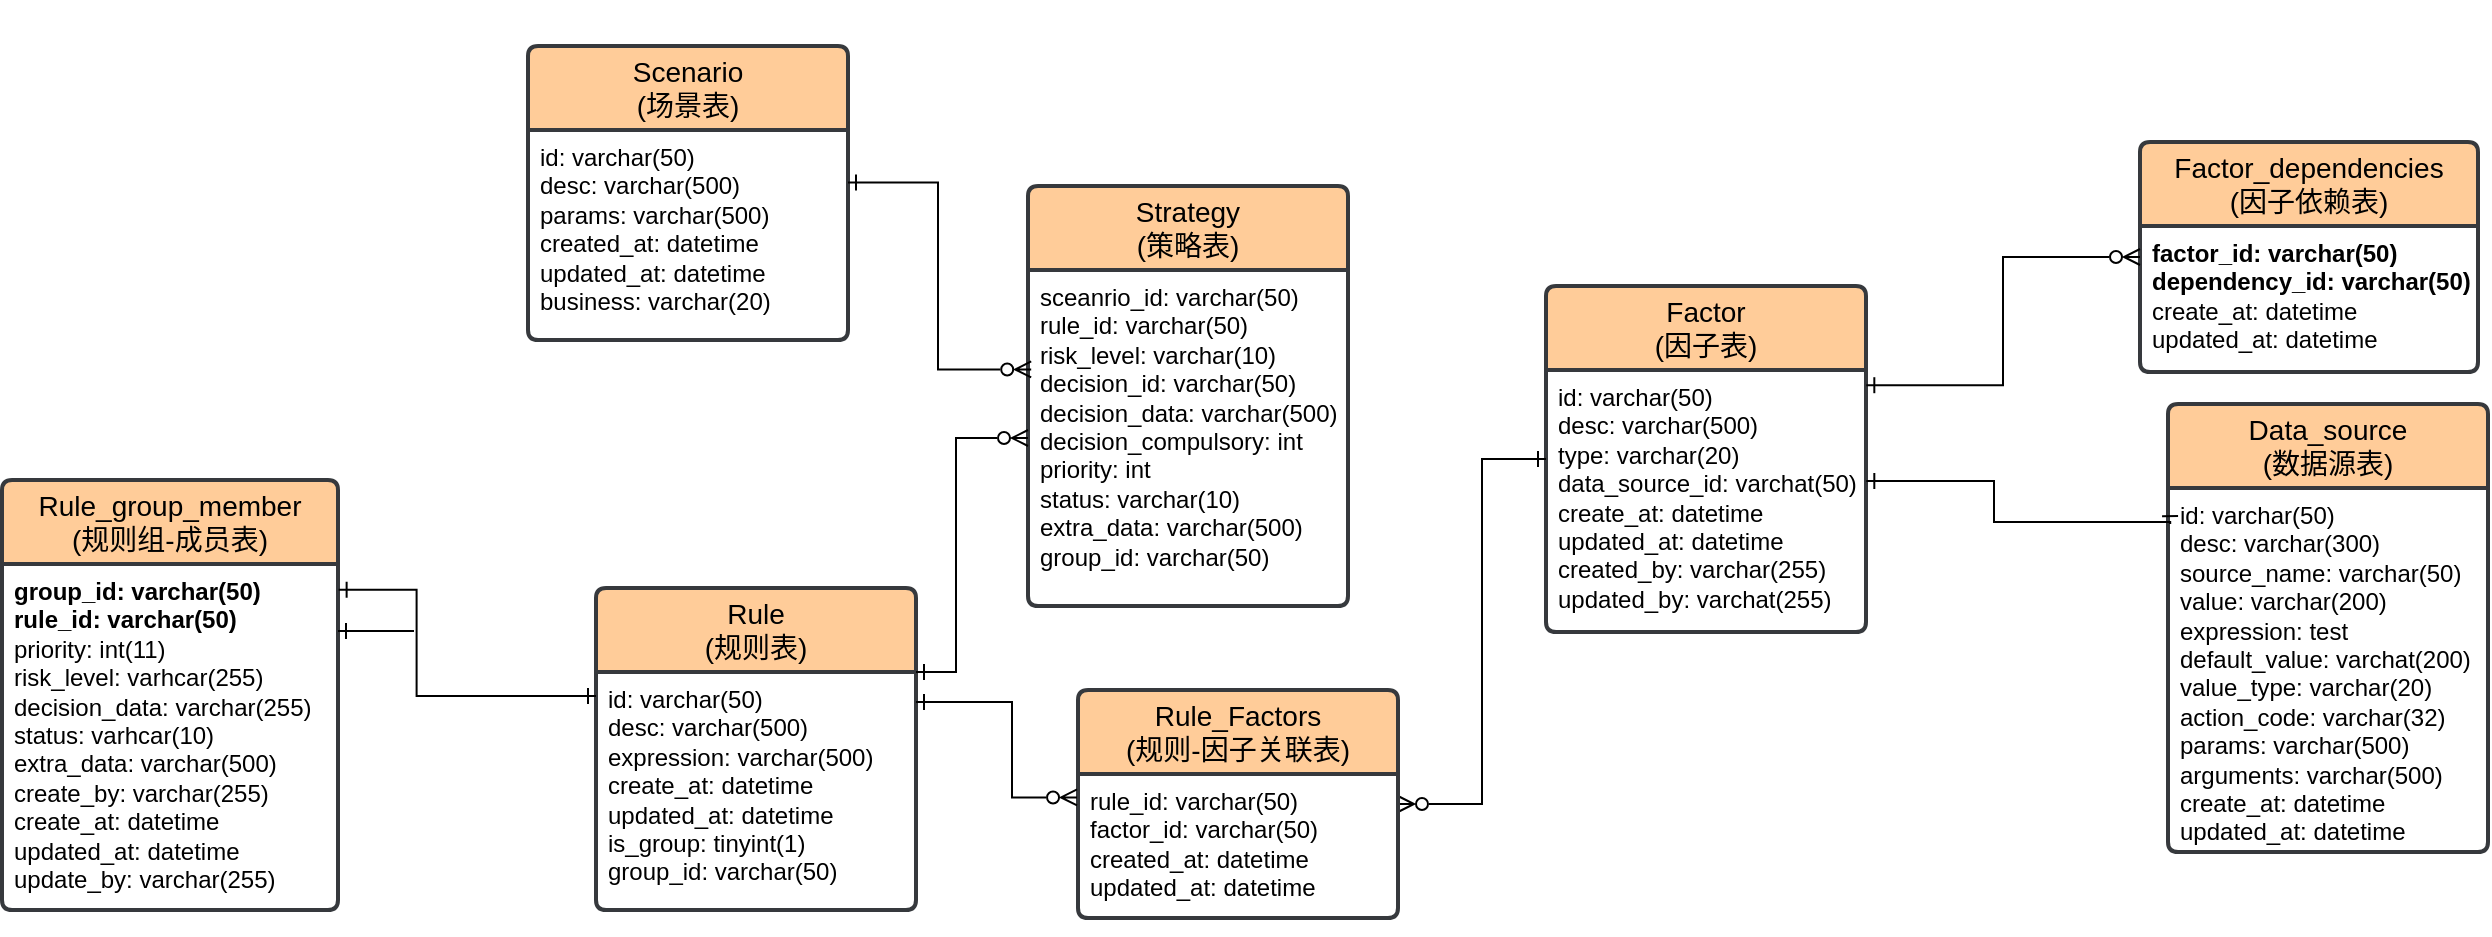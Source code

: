 <mxfile version="21.6.1" type="github">
  <diagram name="第 1 页" id="gqlzz-R-WFMuiXM72QfI">
    <mxGraphModel dx="2183" dy="907" grid="0" gridSize="10" guides="1" tooltips="1" connect="1" arrows="1" fold="1" page="0" pageScale="1" pageWidth="850" pageHeight="1100" background="#ffffff" math="0" shadow="0">
      <root>
        <mxCell id="0" />
        <mxCell id="1" parent="0" />
        <mxCell id="dFRczdNArqewzlgpAhdN-1" value="Rule&lt;br&gt;(规则表)" style="swimlane;childLayout=stackLayout;horizontal=1;startSize=42;horizontalStack=0;rounded=1;fontSize=14;fontStyle=0;strokeWidth=2;resizeParent=0;resizeLast=1;shadow=0;dashed=0;align=center;arcSize=4;whiteSpace=wrap;html=1;fillColor=#ffcc99;strokeColor=#36393d;" parent="1" vertex="1">
          <mxGeometry x="-339" y="325" width="160" height="161" as="geometry">
            <mxRectangle x="42" y="189" width="64" height="42" as="alternateBounds" />
          </mxGeometry>
        </mxCell>
        <mxCell id="dFRczdNArqewzlgpAhdN-2" value="id: varchar(50)&lt;br&gt;desc: varchar(500)&lt;br&gt;expression: varchar(500)&lt;br&gt;create_at: datetime&lt;br&gt;updated_at: datetime&lt;br&gt;is_group: tinyint(1)&lt;br&gt;group_id: varchar(50)" style="align=left;strokeColor=none;fillColor=none;spacingLeft=4;fontSize=12;verticalAlign=top;resizable=0;rotatable=0;part=1;html=1;" parent="dFRczdNArqewzlgpAhdN-1" vertex="1">
          <mxGeometry y="42" width="160" height="119" as="geometry" />
        </mxCell>
        <mxCell id="dFRczdNArqewzlgpAhdN-3" style="edgeStyle=orthogonalEdgeStyle;rounded=0;orthogonalLoop=1;jettySize=auto;html=1;exitX=0.5;exitY=1;exitDx=0;exitDy=0;" parent="dFRczdNArqewzlgpAhdN-1" source="dFRczdNArqewzlgpAhdN-2" target="dFRczdNArqewzlgpAhdN-2" edge="1">
          <mxGeometry relative="1" as="geometry" />
        </mxCell>
        <mxCell id="dFRczdNArqewzlgpAhdN-4" value="Scenario&lt;br&gt;(场景表)" style="swimlane;childLayout=stackLayout;horizontal=1;startSize=42;horizontalStack=0;rounded=1;fontSize=14;fontStyle=0;strokeWidth=2;resizeParent=0;resizeLast=1;shadow=0;dashed=0;align=center;arcSize=4;whiteSpace=wrap;html=1;fillColor=#ffcc99;strokeColor=#36393d;" parent="1" vertex="1">
          <mxGeometry x="-373" y="54" width="160" height="147" as="geometry" />
        </mxCell>
        <mxCell id="dFRczdNArqewzlgpAhdN-5" value="id: varchar(50)&lt;br&gt;desc: varchar(500)&lt;br&gt;params: varchar(500)&lt;br&gt;created_at: datetime&lt;br&gt;updated_at: datetime&lt;br&gt;business: varchar(20)" style="align=left;strokeColor=none;fillColor=none;spacingLeft=4;fontSize=12;verticalAlign=top;resizable=0;rotatable=0;part=1;html=1;" parent="dFRczdNArqewzlgpAhdN-4" vertex="1">
          <mxGeometry y="42" width="160" height="105" as="geometry" />
        </mxCell>
        <mxCell id="dFRczdNArqewzlgpAhdN-6" style="edgeStyle=orthogonalEdgeStyle;rounded=0;orthogonalLoop=1;jettySize=auto;html=1;exitX=0.5;exitY=1;exitDx=0;exitDy=0;" parent="dFRczdNArqewzlgpAhdN-4" source="dFRczdNArqewzlgpAhdN-5" target="dFRczdNArqewzlgpAhdN-5" edge="1">
          <mxGeometry relative="1" as="geometry" />
        </mxCell>
        <mxCell id="dFRczdNArqewzlgpAhdN-7" value="Factor&lt;br&gt;(因子表)" style="swimlane;childLayout=stackLayout;horizontal=1;startSize=42;horizontalStack=0;rounded=1;fontSize=14;fontStyle=0;strokeWidth=2;resizeParent=0;resizeLast=1;shadow=0;dashed=0;align=center;arcSize=4;whiteSpace=wrap;html=1;fillColor=#ffcc99;strokeColor=#36393d;" parent="1" vertex="1">
          <mxGeometry x="136" y="174" width="160" height="173" as="geometry">
            <mxRectangle x="42" y="189" width="64" height="42" as="alternateBounds" />
          </mxGeometry>
        </mxCell>
        <mxCell id="dFRczdNArqewzlgpAhdN-8" value="id: varchar(50)&lt;br&gt;desc: varchar(500)&lt;br&gt;type: varchar(20)&lt;br&gt;data_source_id: varchat(50)&lt;br&gt;create_at: datetime&lt;br&gt;updated_at: datetime&lt;br&gt;created_by: varchar(255)&lt;br&gt;updated_by: varchat(255)" style="align=left;strokeColor=none;fillColor=none;spacingLeft=4;fontSize=12;verticalAlign=top;resizable=0;rotatable=0;part=1;html=1;" parent="dFRczdNArqewzlgpAhdN-7" vertex="1">
          <mxGeometry y="42" width="160" height="131" as="geometry" />
        </mxCell>
        <mxCell id="dFRczdNArqewzlgpAhdN-9" style="edgeStyle=orthogonalEdgeStyle;rounded=0;orthogonalLoop=1;jettySize=auto;html=1;exitX=0.5;exitY=1;exitDx=0;exitDy=0;" parent="dFRczdNArqewzlgpAhdN-7" source="dFRczdNArqewzlgpAhdN-8" target="dFRczdNArqewzlgpAhdN-8" edge="1">
          <mxGeometry relative="1" as="geometry" />
        </mxCell>
        <mxCell id="dFRczdNArqewzlgpAhdN-10" value="Data_source&lt;br&gt;(数据源表)" style="swimlane;childLayout=stackLayout;horizontal=1;startSize=42;horizontalStack=0;rounded=1;fontSize=14;fontStyle=0;strokeWidth=2;resizeParent=0;resizeLast=1;shadow=0;dashed=0;align=center;arcSize=4;whiteSpace=wrap;html=1;fillColor=#ffcc99;strokeColor=#36393d;" parent="1" vertex="1">
          <mxGeometry x="447" y="233" width="160" height="224" as="geometry">
            <mxRectangle x="42" y="189" width="64" height="42" as="alternateBounds" />
          </mxGeometry>
        </mxCell>
        <mxCell id="dFRczdNArqewzlgpAhdN-11" value="id: varchar(50)&lt;br&gt;desc: varchar(300)&lt;br&gt;source_name: varchar(50)&lt;br&gt;value: varchar(200)&lt;br&gt;expression: test&lt;br&gt;default_value: varchat(200)&lt;br&gt;value_type: varchar(20)&lt;br&gt;action_code: varchar(32)&lt;br&gt;params: varchar(500)&lt;br&gt;arguments: varchar(500)&lt;br&gt;create_at: datetime&lt;br&gt;updated_at: datetime" style="align=left;strokeColor=none;fillColor=none;spacingLeft=4;fontSize=12;verticalAlign=top;resizable=0;rotatable=0;part=1;html=1;" parent="dFRczdNArqewzlgpAhdN-10" vertex="1">
          <mxGeometry y="42" width="160" height="182" as="geometry" />
        </mxCell>
        <mxCell id="dFRczdNArqewzlgpAhdN-12" style="edgeStyle=orthogonalEdgeStyle;rounded=0;orthogonalLoop=1;jettySize=auto;html=1;exitX=0.5;exitY=1;exitDx=0;exitDy=0;" parent="dFRczdNArqewzlgpAhdN-10" source="dFRczdNArqewzlgpAhdN-11" target="dFRczdNArqewzlgpAhdN-11" edge="1">
          <mxGeometry relative="1" as="geometry" />
        </mxCell>
        <mxCell id="dFRczdNArqewzlgpAhdN-13" value="Strategy&lt;br&gt;(策略表)" style="swimlane;childLayout=stackLayout;horizontal=1;startSize=42;horizontalStack=0;rounded=1;fontSize=14;fontStyle=0;strokeWidth=2;resizeParent=0;resizeLast=1;shadow=0;dashed=0;align=center;arcSize=4;whiteSpace=wrap;html=1;fillColor=#ffcc99;strokeColor=#36393d;" parent="1" vertex="1">
          <mxGeometry x="-123" y="124" width="160" height="210" as="geometry">
            <mxRectangle x="42" y="189" width="64" height="42" as="alternateBounds" />
          </mxGeometry>
        </mxCell>
        <mxCell id="dFRczdNArqewzlgpAhdN-14" value="sceanrio_id: varchar(50)&lt;br&gt;rule_id: varchar(50)&lt;br&gt;risk_level: varchar(10)&lt;br&gt;decision_id: varchar(50)&lt;br&gt;decision_data: varchar(500)&lt;br&gt;decision_compulsory: int&lt;br&gt;priority: int&lt;br&gt;status: varchar(10)&lt;br&gt;extra_data: varchar(500)&lt;br&gt;group_id: varchar(50)" style="align=left;strokeColor=none;fillColor=none;spacingLeft=4;fontSize=12;verticalAlign=top;resizable=0;rotatable=0;part=1;html=1;" parent="dFRczdNArqewzlgpAhdN-13" vertex="1">
          <mxGeometry y="42" width="160" height="168" as="geometry" />
        </mxCell>
        <mxCell id="dFRczdNArqewzlgpAhdN-15" style="edgeStyle=orthogonalEdgeStyle;rounded=0;orthogonalLoop=1;jettySize=auto;html=1;exitX=0.5;exitY=1;exitDx=0;exitDy=0;" parent="dFRczdNArqewzlgpAhdN-13" source="dFRczdNArqewzlgpAhdN-14" target="dFRczdNArqewzlgpAhdN-14" edge="1">
          <mxGeometry relative="1" as="geometry" />
        </mxCell>
        <mxCell id="dFRczdNArqewzlgpAhdN-16" style="rounded=0;orthogonalLoop=1;jettySize=auto;html=1;exitX=1;exitY=0;exitDx=0;exitDy=0;entryX=0;entryY=0.5;entryDx=0;entryDy=0;startArrow=ERone;startFill=0;endArrow=ERzeroToMany;endFill=0;edgeStyle=orthogonalEdgeStyle;" parent="1" source="dFRczdNArqewzlgpAhdN-2" target="dFRczdNArqewzlgpAhdN-14" edge="1">
          <mxGeometry relative="1" as="geometry">
            <Array as="points">
              <mxPoint x="-159" y="367" />
              <mxPoint x="-159" y="250" />
            </Array>
          </mxGeometry>
        </mxCell>
        <mxCell id="dFRczdNArqewzlgpAhdN-17" style="rounded=0;orthogonalLoop=1;jettySize=auto;html=1;exitX=1;exitY=0.25;exitDx=0;exitDy=0;entryX=0.01;entryY=0.296;entryDx=0;entryDy=0;entryPerimeter=0;startArrow=ERone;startFill=0;endArrow=ERzeroToMany;endFill=0;edgeStyle=orthogonalEdgeStyle;" parent="1" source="dFRczdNArqewzlgpAhdN-5" target="dFRczdNArqewzlgpAhdN-14" edge="1">
          <mxGeometry relative="1" as="geometry" />
        </mxCell>
        <mxCell id="dFRczdNArqewzlgpAhdN-18" style="rounded=0;orthogonalLoop=1;jettySize=auto;html=1;startArrow=ERzeroToMany;startFill=0;endArrow=ERone;endFill=0;edgeStyle=orthogonalEdgeStyle;entryX=0;entryY=0.5;entryDx=0;entryDy=0;" parent="1" source="dFRczdNArqewzlgpAhdN-19" target="dFRczdNArqewzlgpAhdN-7" edge="1">
          <mxGeometry relative="1" as="geometry">
            <mxPoint x="152" y="400" as="targetPoint" />
            <Array as="points">
              <mxPoint x="104" y="433" />
              <mxPoint x="104" y="260" />
            </Array>
          </mxGeometry>
        </mxCell>
        <mxCell id="dFRczdNArqewzlgpAhdN-19" value="Rule_Factors&lt;br&gt;(规则-因子关联表)" style="swimlane;childLayout=stackLayout;horizontal=1;startSize=42;horizontalStack=0;rounded=1;fontSize=14;fontStyle=0;strokeWidth=2;resizeParent=0;resizeLast=1;shadow=0;dashed=0;align=center;arcSize=4;whiteSpace=wrap;html=1;fillColor=#ffcc99;strokeColor=#36393d;" parent="1" vertex="1">
          <mxGeometry x="-98" y="376" width="160" height="114" as="geometry" />
        </mxCell>
        <mxCell id="dFRczdNArqewzlgpAhdN-20" value="rule_id: varchar(50)&lt;br&gt;factor_id: varchar(50)&lt;br&gt;created_at: datetime&lt;br&gt;updated_at: datetime" style="align=left;strokeColor=none;fillColor=none;spacingLeft=4;fontSize=12;verticalAlign=top;resizable=0;rotatable=0;part=1;html=1;" parent="dFRczdNArqewzlgpAhdN-19" vertex="1">
          <mxGeometry y="42" width="160" height="72" as="geometry" />
        </mxCell>
        <mxCell id="dFRczdNArqewzlgpAhdN-21" style="edgeStyle=orthogonalEdgeStyle;rounded=0;orthogonalLoop=1;jettySize=auto;html=1;exitX=0.5;exitY=1;exitDx=0;exitDy=0;" parent="dFRczdNArqewzlgpAhdN-19" source="dFRczdNArqewzlgpAhdN-20" target="dFRczdNArqewzlgpAhdN-20" edge="1">
          <mxGeometry relative="1" as="geometry" />
        </mxCell>
        <mxCell id="dFRczdNArqewzlgpAhdN-22" style="edgeStyle=orthogonalEdgeStyle;rounded=0;orthogonalLoop=1;jettySize=auto;html=1;entryX=-0.003;entryY=0.163;entryDx=0;entryDy=0;entryPerimeter=0;endArrow=ERzeroToMany;endFill=0;startArrow=ERone;startFill=0;" parent="1" source="dFRczdNArqewzlgpAhdN-2" target="dFRczdNArqewzlgpAhdN-20" edge="1">
          <mxGeometry relative="1" as="geometry">
            <Array as="points">
              <mxPoint x="-131" y="382" />
              <mxPoint x="-131" y="430" />
            </Array>
          </mxGeometry>
        </mxCell>
        <mxCell id="dFRczdNArqewzlgpAhdN-23" style="edgeStyle=orthogonalEdgeStyle;rounded=0;orthogonalLoop=1;jettySize=auto;html=1;exitX=0.5;exitY=1;exitDx=0;exitDy=0;" parent="1" edge="1">
          <mxGeometry relative="1" as="geometry">
            <mxPoint x="-200" y="82" as="sourcePoint" />
            <mxPoint x="-200" y="82" as="targetPoint" />
          </mxGeometry>
        </mxCell>
        <mxCell id="dFRczdNArqewzlgpAhdN-27" value="Factor_dependencies&lt;br&gt;(因子依赖表)" style="swimlane;childLayout=stackLayout;horizontal=1;startSize=42;horizontalStack=0;rounded=1;fontSize=14;fontStyle=0;strokeWidth=2;resizeParent=0;resizeLast=1;shadow=0;dashed=0;align=center;arcSize=4;whiteSpace=wrap;html=1;fillColor=#ffcc99;strokeColor=#36393d;" parent="1" vertex="1">
          <mxGeometry x="433" y="102" width="169" height="115" as="geometry" />
        </mxCell>
        <mxCell id="dFRczdNArqewzlgpAhdN-28" value="&lt;b&gt;factor_id: varchar(50)&lt;br&gt;dependency_id: varchar(50)&lt;/b&gt;&lt;br&gt;create_at: datetime&lt;br&gt;updated_at: datetime" style="align=left;strokeColor=none;fillColor=none;spacingLeft=4;fontSize=12;verticalAlign=top;resizable=0;rotatable=0;part=1;html=1;" parent="dFRczdNArqewzlgpAhdN-27" vertex="1">
          <mxGeometry y="42" width="169" height="73" as="geometry" />
        </mxCell>
        <mxCell id="dFRczdNArqewzlgpAhdN-29" style="edgeStyle=orthogonalEdgeStyle;rounded=0;orthogonalLoop=1;jettySize=auto;html=1;exitX=0.5;exitY=1;exitDx=0;exitDy=0;" parent="dFRczdNArqewzlgpAhdN-27" source="dFRczdNArqewzlgpAhdN-28" target="dFRczdNArqewzlgpAhdN-28" edge="1">
          <mxGeometry relative="1" as="geometry" />
        </mxCell>
        <mxCell id="dFRczdNArqewzlgpAhdN-33" style="edgeStyle=orthogonalEdgeStyle;rounded=0;orthogonalLoop=1;jettySize=auto;html=1;exitX=0.5;exitY=1;exitDx=0;exitDy=0;" parent="1" edge="1">
          <mxGeometry relative="1" as="geometry">
            <mxPoint x="-31" y="39" as="sourcePoint" />
            <mxPoint x="-31" y="39" as="targetPoint" />
          </mxGeometry>
        </mxCell>
        <mxCell id="dFRczdNArqewzlgpAhdN-37" style="edgeStyle=orthogonalEdgeStyle;rounded=0;orthogonalLoop=1;jettySize=auto;html=1;exitX=1.001;exitY=0.424;exitDx=0;exitDy=0;entryX=0.007;entryY=0.099;entryDx=0;entryDy=0;entryPerimeter=0;startArrow=ERone;startFill=0;exitPerimeter=0;endArrow=ERone;endFill=0;" parent="1" source="dFRczdNArqewzlgpAhdN-8" target="dFRczdNArqewzlgpAhdN-11" edge="1">
          <mxGeometry relative="1" as="geometry">
            <Array as="points">
              <mxPoint x="360" y="272" />
              <mxPoint x="360" y="292" />
            </Array>
          </mxGeometry>
        </mxCell>
        <mxCell id="dFRczdNArqewzlgpAhdN-42" style="edgeStyle=orthogonalEdgeStyle;rounded=0;orthogonalLoop=1;jettySize=auto;html=1;exitX=1.001;exitY=0.058;exitDx=0;exitDy=0;entryX=0;entryY=0.5;entryDx=0;entryDy=0;exitPerimeter=0;startArrow=ERone;startFill=0;endArrow=ERzeroToMany;endFill=0;" parent="1" source="dFRczdNArqewzlgpAhdN-8" target="dFRczdNArqewzlgpAhdN-27" edge="1">
          <mxGeometry relative="1" as="geometry" />
        </mxCell>
        <mxCell id="dFRczdNArqewzlgpAhdN-47" style="edgeStyle=orthogonalEdgeStyle;rounded=0;orthogonalLoop=1;jettySize=auto;html=1;exitX=0.5;exitY=1;exitDx=0;exitDy=0;" parent="1" edge="1">
          <mxGeometry relative="1" as="geometry">
            <mxPoint x="-525" y="228" as="sourcePoint" />
            <mxPoint x="-525" y="228" as="targetPoint" />
          </mxGeometry>
        </mxCell>
        <mxCell id="dFRczdNArqewzlgpAhdN-48" value="Rule_group_member&lt;br&gt;(规则组-成员表)" style="swimlane;childLayout=stackLayout;horizontal=1;startSize=42;horizontalStack=0;rounded=1;fontSize=14;fontStyle=0;strokeWidth=2;resizeParent=0;resizeLast=1;shadow=0;dashed=0;align=center;arcSize=4;whiteSpace=wrap;html=1;fillColor=#ffcc99;strokeColor=#36393d;" parent="1" vertex="1">
          <mxGeometry x="-636" y="271" width="168" height="215" as="geometry" />
        </mxCell>
        <mxCell id="dFRczdNArqewzlgpAhdN-49" value="&lt;b&gt;group_id: varchar(50)&lt;/b&gt;&lt;br&gt;&lt;b&gt;rule_id: varchar(50)&lt;br&gt;&lt;/b&gt;priority: int(11)&lt;br&gt;risk_level: varhcar(255)&lt;br&gt;decision_data: varchar(255)&lt;br&gt;status: varhcar(10)&lt;br&gt;extra_data: varchar(500)&lt;br&gt;create_by: varchar(255)&lt;br style=&quot;border-color: var(--border-color);&quot;&gt;create_at: datetime&lt;br style=&quot;border-color: var(--border-color);&quot;&gt;updated_at: datetime&lt;br style=&quot;border-color: var(--border-color);&quot;&gt;update_by: varchar(255)" style="align=left;strokeColor=none;fillColor=none;spacingLeft=4;fontSize=12;verticalAlign=top;resizable=0;rotatable=0;part=1;html=1;" parent="dFRczdNArqewzlgpAhdN-48" vertex="1">
          <mxGeometry y="42" width="168" height="173" as="geometry" />
        </mxCell>
        <mxCell id="dFRczdNArqewzlgpAhdN-50" style="edgeStyle=orthogonalEdgeStyle;rounded=0;orthogonalLoop=1;jettySize=auto;html=1;exitX=0.5;exitY=1;exitDx=0;exitDy=0;" parent="dFRczdNArqewzlgpAhdN-48" source="dFRczdNArqewzlgpAhdN-49" target="dFRczdNArqewzlgpAhdN-49" edge="1">
          <mxGeometry relative="1" as="geometry" />
        </mxCell>
        <mxCell id="dFRczdNArqewzlgpAhdN-51" value="" style="endArrow=none;html=1;rounded=0;startArrow=ERone;startFill=0;" parent="1" edge="1">
          <mxGeometry width="50" height="50" relative="1" as="geometry">
            <mxPoint x="-468" y="346.52" as="sourcePoint" />
            <mxPoint x="-430" y="346.52" as="targetPoint" />
          </mxGeometry>
        </mxCell>
        <mxCell id="dFRczdNArqewzlgpAhdN-53" style="edgeStyle=orthogonalEdgeStyle;rounded=0;orthogonalLoop=1;jettySize=auto;html=1;entryX=-0.027;entryY=0.135;entryDx=0;entryDy=0;endArrow=ERone;endFill=0;startArrow=ERone;startFill=0;entryPerimeter=0;" parent="1" edge="1">
          <mxGeometry relative="1" as="geometry">
            <Array as="points">
              <mxPoint x="-428.68" y="325.93" />
              <mxPoint x="-428.68" y="378.93" />
            </Array>
            <mxPoint x="-467.68" y="325.93" as="sourcePoint" />
            <mxPoint x="-339.0" y="378.995" as="targetPoint" />
          </mxGeometry>
        </mxCell>
      </root>
    </mxGraphModel>
  </diagram>
</mxfile>
